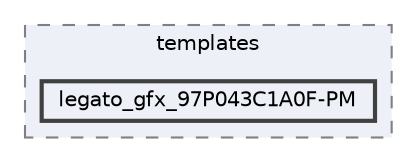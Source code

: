 digraph "C:/microchip/harmony3/gfx/middleware/legato/templates/legato_gfx_97P043C1A0F-PM"
{
 // INTERACTIVE_SVG=YES
 // LATEX_PDF_SIZE
  bgcolor="transparent";
  edge [fontname=Helvetica,fontsize=10,labelfontname=Helvetica,labelfontsize=10];
  node [fontname=Helvetica,fontsize=10,shape=box,height=0.2,width=0.4];
  compound=true
  subgraph clusterdir_27060b8ba7135d7ec9605be61af03ed3 {
    graph [ bgcolor="#edf0f7", pencolor="grey50", label="templates", fontname=Helvetica,fontsize=10 style="filled,dashed", URL="dir_27060b8ba7135d7ec9605be61af03ed3.html",tooltip=""]
  dir_66decddf80a821618f644ff772b5038b [label="legato_gfx_97P043C1A0F-PM", fillcolor="#edf0f7", color="grey25", style="filled,bold", URL="dir_66decddf80a821618f644ff772b5038b.html",tooltip=""];
  }
}
